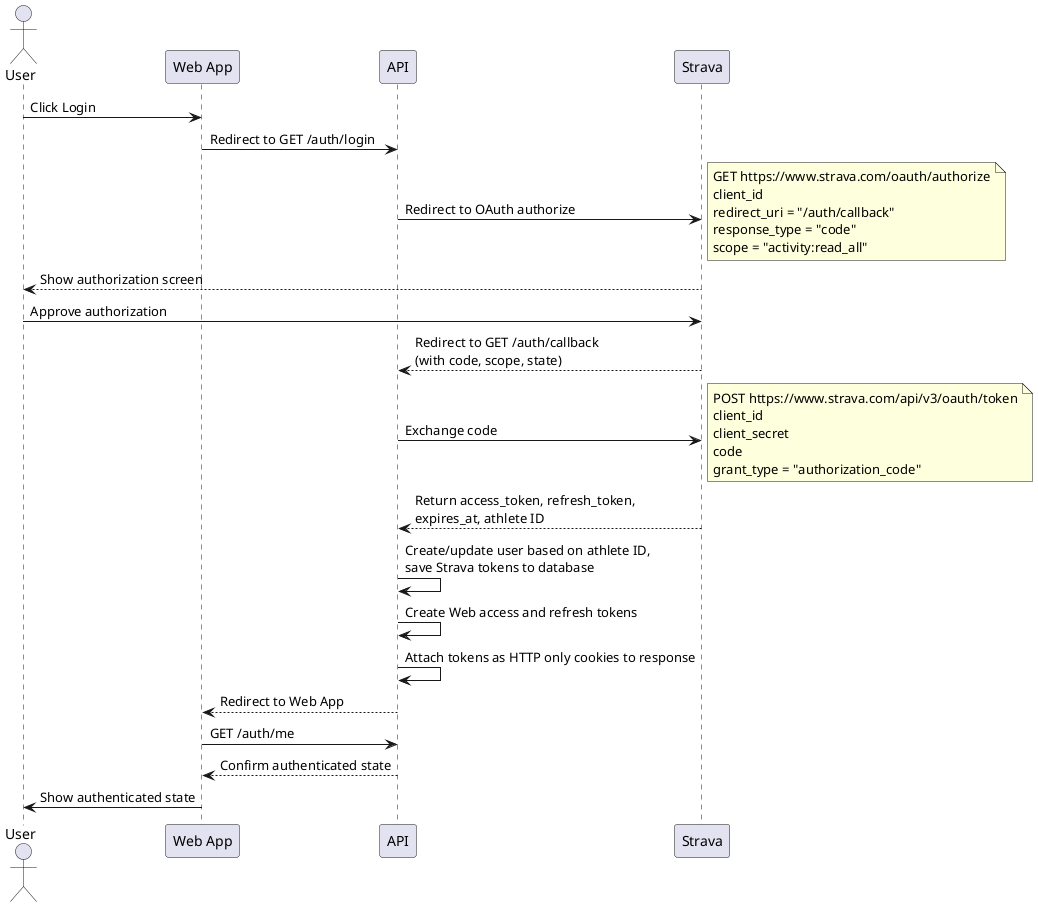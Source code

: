 @startuml Web App Authentication Flow

actor User
participant "Web App" as WebApp
participant API
participant Strava

User -> WebApp: Click Login
WebApp -> API: Redirect to GET /auth/login
API -> Strava: Redirect to OAuth authorize
note right
  GET https://www.strava.com/oauth/authorize
  client_id
  redirect_uri = "/auth/callback"
  response_type = "code"
  scope = "activity:read_all"
end note
Strava --> User: Show authorization screen

User -> Strava: Approve authorization
Strava --> API: Redirect to GET /auth/callback\n(with code, scope, state)

API -> Strava: Exchange code
note right
  POST https://www.strava.com/api/v3/oauth/token
  client_id
  client_secret
  code
  grant_type = "authorization_code"
end note
Strava --> API: Return access_token, refresh_token,\nexpires_at, athlete ID

API -> API: Create/update user based on athlete ID,\nsave Strava tokens to database
API -> API: Create Web access and refresh tokens
API -> API: Attach tokens as HTTP only cookies to response
API --> WebApp: Redirect to Web App

WebApp -> API: GET /auth/me
API --> WebApp: Confirm authenticated state

WebApp -> User: Show authenticated state

@enduml
